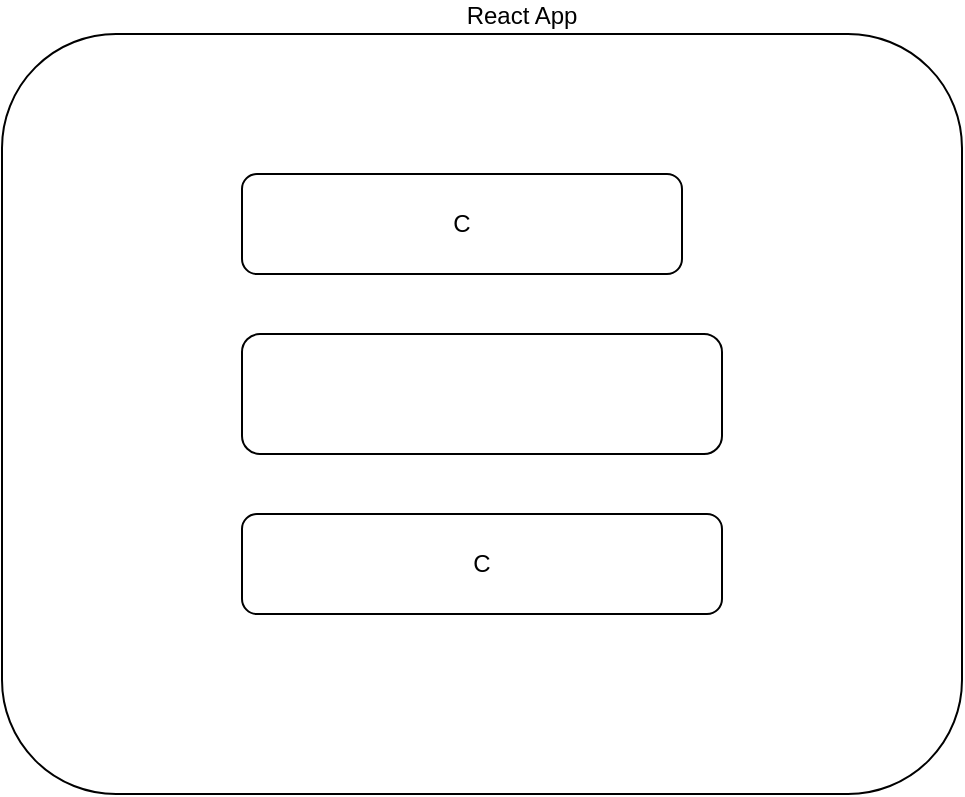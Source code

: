 <mxfile>
    <diagram id="U24sJaC-i08Na1TYOHjv" name="Page-1">
        <mxGraphModel dx="576" dy="430" grid="1" gridSize="10" guides="1" tooltips="1" connect="1" arrows="1" fold="1" page="1" pageScale="1" pageWidth="850" pageHeight="1100" math="0" shadow="0">
            <root>
                <mxCell id="0"/>
                <mxCell id="1" parent="0"/>
                <mxCell id="2" value="&lt;blockquote style=&quot;margin: 0 0 0 40px; border: none; padding: 0px;&quot;&gt;&lt;div style=&quot;&quot;&gt;&lt;span style=&quot;background-color: initial;&quot;&gt;React App&lt;/span&gt;&lt;/div&gt;&lt;/blockquote&gt;" style="rounded=1;whiteSpace=wrap;html=1;align=center;labelPosition=center;verticalLabelPosition=top;verticalAlign=bottom;" vertex="1" parent="1">
                    <mxGeometry x="190" y="190" width="480" height="380" as="geometry"/>
                </mxCell>
                <mxCell id="3" value="C" style="rounded=1;whiteSpace=wrap;html=1;fontColor=none;" vertex="1" parent="1">
                    <mxGeometry x="310" y="260" width="220" height="50" as="geometry"/>
                </mxCell>
                <mxCell id="4" value="" style="rounded=1;whiteSpace=wrap;html=1;fontColor=none;" vertex="1" parent="1">
                    <mxGeometry x="310" y="340" width="240" height="60" as="geometry"/>
                </mxCell>
                <mxCell id="5" value="C" style="rounded=1;whiteSpace=wrap;html=1;fontColor=none;" vertex="1" parent="1">
                    <mxGeometry x="310" y="430" width="240" height="50" as="geometry"/>
                </mxCell>
            </root>
        </mxGraphModel>
    </diagram>
</mxfile>